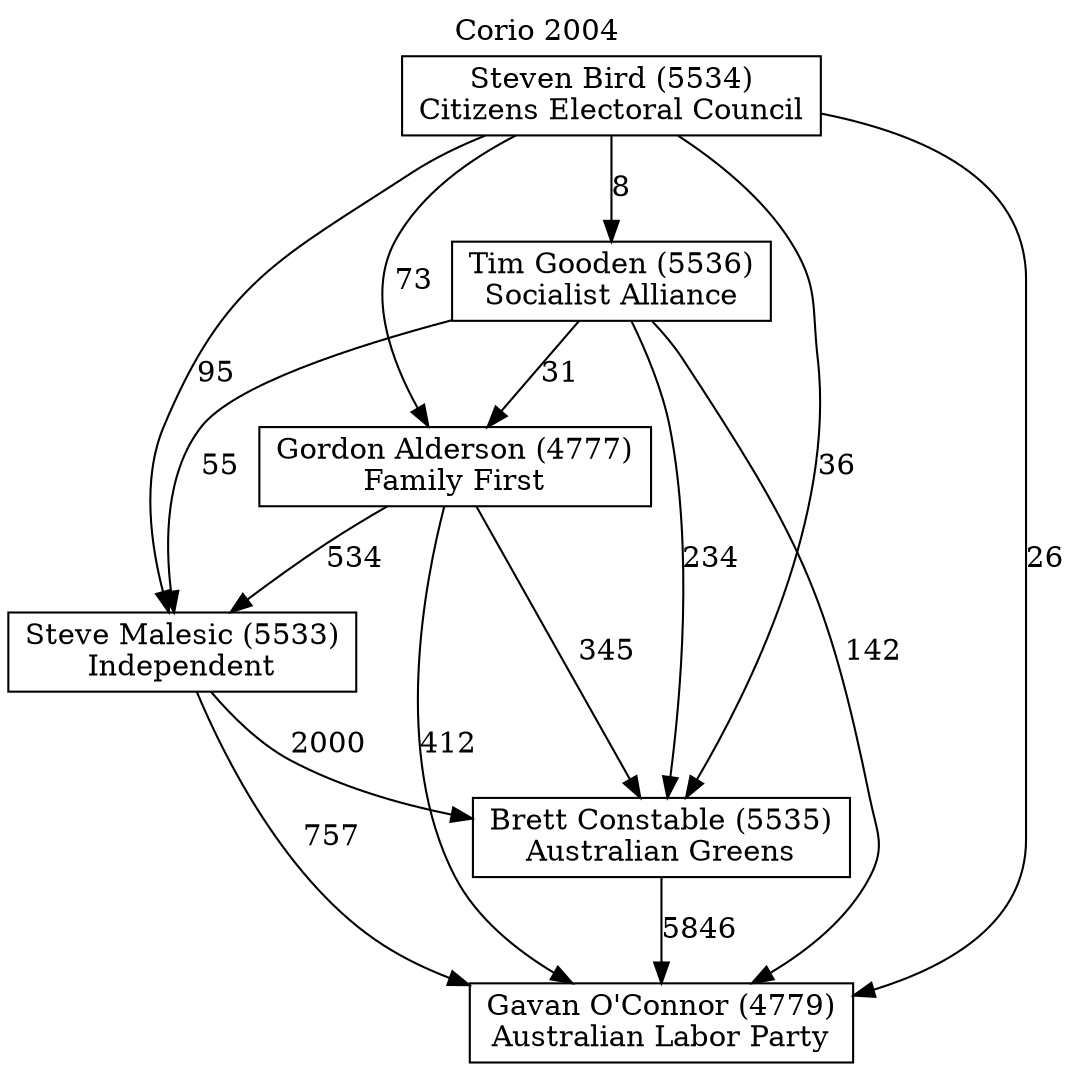 // House preference flow
digraph "Gavan O'Connor (4779)_Corio_2004" {
	graph [label="Corio 2004" labelloc=t mclimit=10]
	node [shape=box]
	"Brett Constable (5535)" [label="Brett Constable (5535)
Australian Greens"]
	"Gavan O'Connor (4779)" [label="Gavan O'Connor (4779)
Australian Labor Party"]
	"Gordon Alderson (4777)" [label="Gordon Alderson (4777)
Family First"]
	"Steve Malesic (5533)" [label="Steve Malesic (5533)
Independent"]
	"Steven Bird (5534)" [label="Steven Bird (5534)
Citizens Electoral Council"]
	"Tim Gooden (5536)" [label="Tim Gooden (5536)
Socialist Alliance"]
	"Brett Constable (5535)" -> "Gavan O'Connor (4779)" [label=5846]
	"Gordon Alderson (4777)" -> "Brett Constable (5535)" [label=345]
	"Gordon Alderson (4777)" -> "Gavan O'Connor (4779)" [label=412]
	"Gordon Alderson (4777)" -> "Steve Malesic (5533)" [label=534]
	"Steve Malesic (5533)" -> "Brett Constable (5535)" [label=2000]
	"Steve Malesic (5533)" -> "Gavan O'Connor (4779)" [label=757]
	"Steven Bird (5534)" -> "Brett Constable (5535)" [label=36]
	"Steven Bird (5534)" -> "Gavan O'Connor (4779)" [label=26]
	"Steven Bird (5534)" -> "Gordon Alderson (4777)" [label=73]
	"Steven Bird (5534)" -> "Steve Malesic (5533)" [label=95]
	"Steven Bird (5534)" -> "Tim Gooden (5536)" [label=8]
	"Tim Gooden (5536)" -> "Brett Constable (5535)" [label=234]
	"Tim Gooden (5536)" -> "Gavan O'Connor (4779)" [label=142]
	"Tim Gooden (5536)" -> "Gordon Alderson (4777)" [label=31]
	"Tim Gooden (5536)" -> "Steve Malesic (5533)" [label=55]
}
